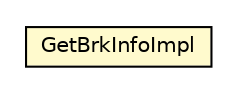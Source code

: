#!/usr/local/bin/dot
#
# Class diagram 
# Generated by UMLGraph version R5_6-24-gf6e263 (http://www.umlgraph.org/)
#

digraph G {
	edge [fontname="Helvetica",fontsize=10,labelfontname="Helvetica",labelfontsize=10];
	node [fontname="Helvetica",fontsize=10,shape=plaintext];
	nodesep=0.25;
	ranksep=0.5;
	// nl.b3p.brmo.soap.brk.GetBrkInfoImpl
	c816 [label=<<table title="nl.b3p.brmo.soap.brk.GetBrkInfoImpl" border="0" cellborder="1" cellspacing="0" cellpadding="2" port="p" bgcolor="lemonChiffon" href="./GetBrkInfoImpl.html">
		<tr><td><table border="0" cellspacing="0" cellpadding="1">
<tr><td align="center" balign="center"> GetBrkInfoImpl </td></tr>
		</table></td></tr>
		</table>>, URL="./GetBrkInfoImpl.html", fontname="Helvetica", fontcolor="black", fontsize=10.0];
}

